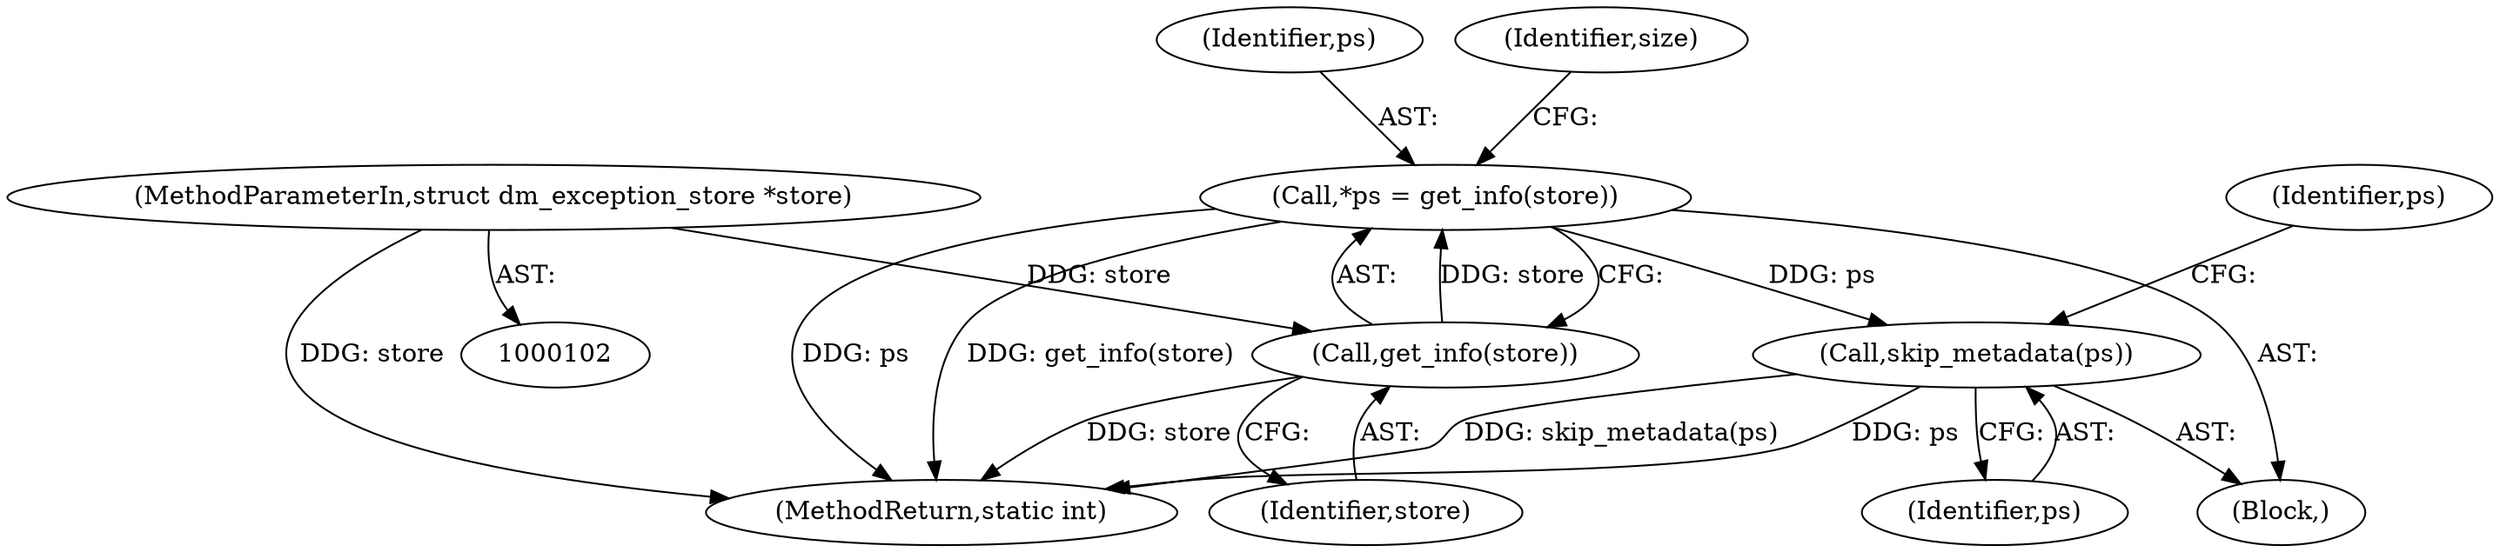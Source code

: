 digraph "0_linux_e9c6a182649f4259db704ae15a91ac820e63b0ca@pointer" {
"1000107" [label="(Call,*ps = get_info(store))"];
"1000109" [label="(Call,get_info(store))"];
"1000103" [label="(MethodParameterIn,struct dm_exception_store *store)"];
"1000147" [label="(Call,skip_metadata(ps))"];
"1000107" [label="(Call,*ps = get_info(store))"];
"1000108" [label="(Identifier,ps)"];
"1000156" [label="(MethodReturn,static int)"];
"1000147" [label="(Call,skip_metadata(ps))"];
"1000152" [label="(Identifier,ps)"];
"1000110" [label="(Identifier,store)"];
"1000109" [label="(Call,get_info(store))"];
"1000148" [label="(Identifier,ps)"];
"1000103" [label="(MethodParameterIn,struct dm_exception_store *store)"];
"1000113" [label="(Identifier,size)"];
"1000105" [label="(Block,)"];
"1000107" -> "1000105"  [label="AST: "];
"1000107" -> "1000109"  [label="CFG: "];
"1000108" -> "1000107"  [label="AST: "];
"1000109" -> "1000107"  [label="AST: "];
"1000113" -> "1000107"  [label="CFG: "];
"1000107" -> "1000156"  [label="DDG: ps"];
"1000107" -> "1000156"  [label="DDG: get_info(store)"];
"1000109" -> "1000107"  [label="DDG: store"];
"1000107" -> "1000147"  [label="DDG: ps"];
"1000109" -> "1000110"  [label="CFG: "];
"1000110" -> "1000109"  [label="AST: "];
"1000109" -> "1000156"  [label="DDG: store"];
"1000103" -> "1000109"  [label="DDG: store"];
"1000103" -> "1000102"  [label="AST: "];
"1000103" -> "1000156"  [label="DDG: store"];
"1000147" -> "1000105"  [label="AST: "];
"1000147" -> "1000148"  [label="CFG: "];
"1000148" -> "1000147"  [label="AST: "];
"1000152" -> "1000147"  [label="CFG: "];
"1000147" -> "1000156"  [label="DDG: ps"];
"1000147" -> "1000156"  [label="DDG: skip_metadata(ps)"];
}
